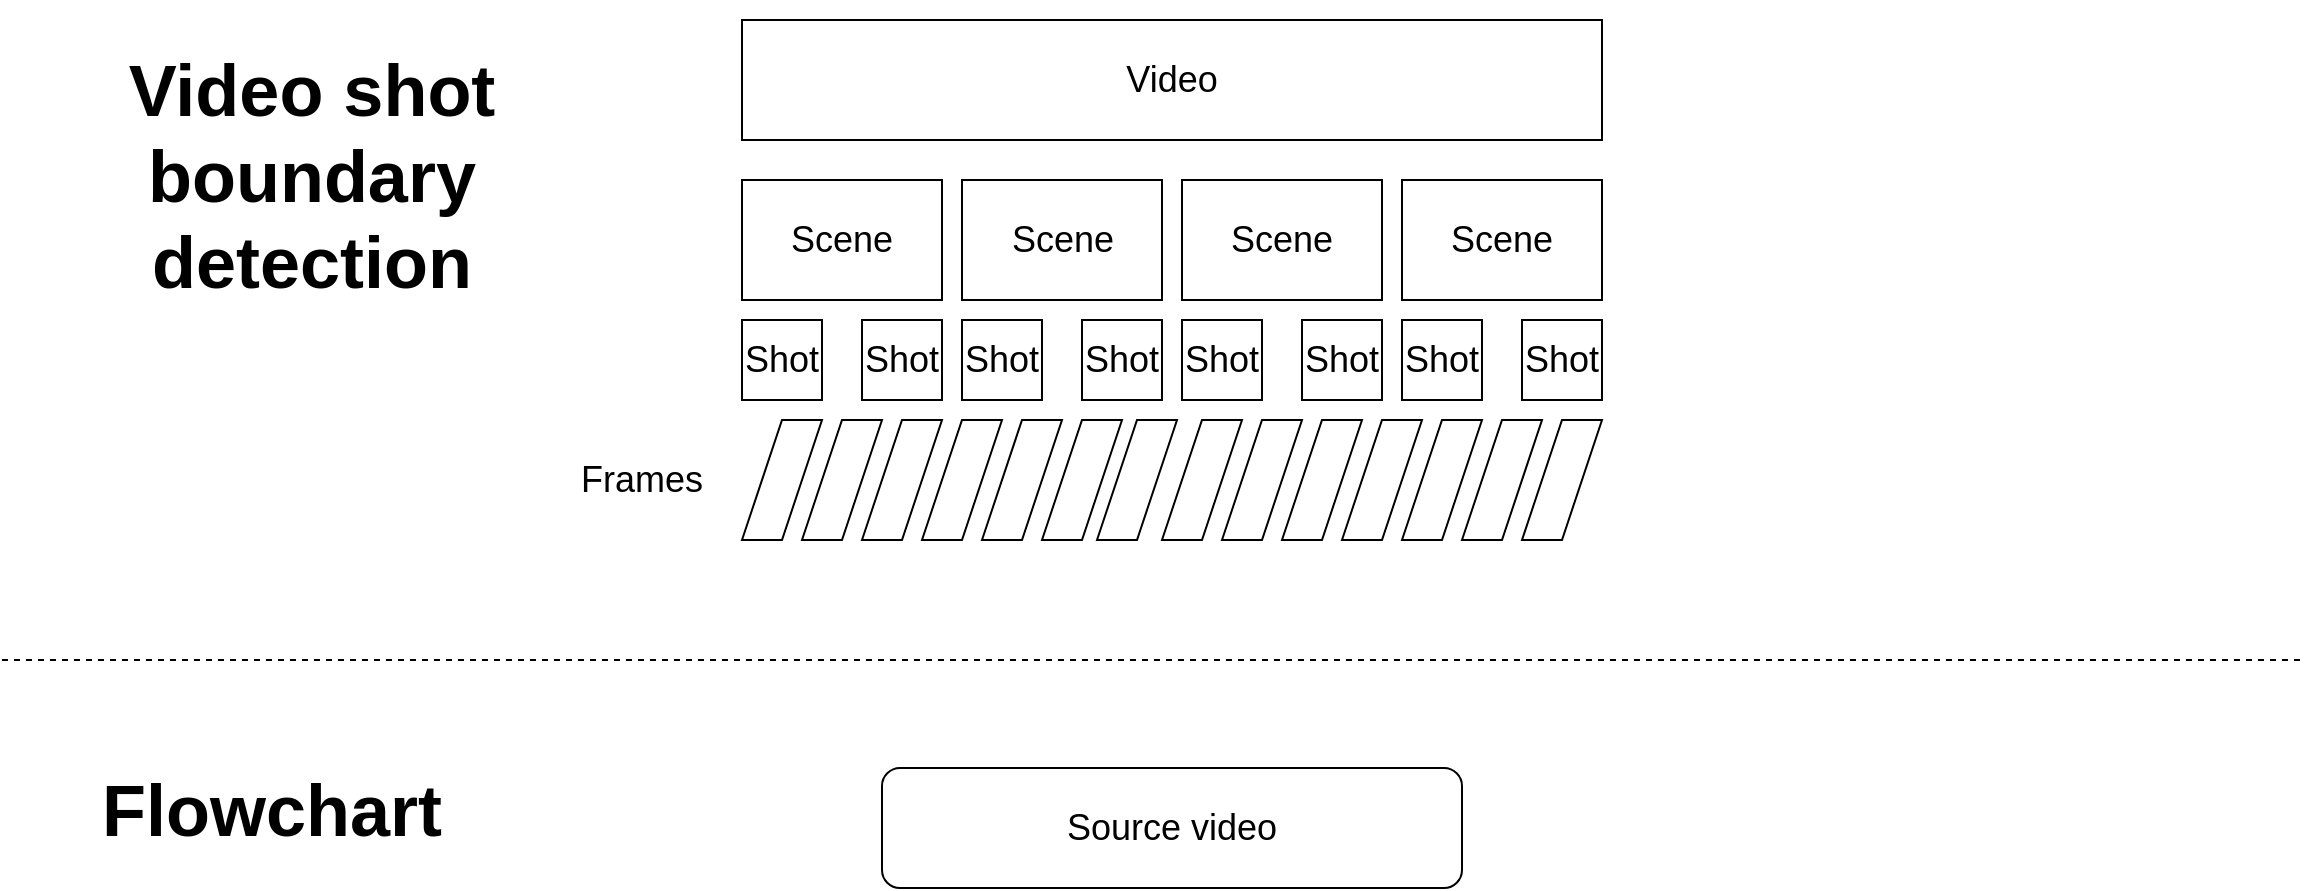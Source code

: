 <mxfile version="14.9.9" type="github">
  <diagram id="C5RBs43oDa-KdzZeNtuy" name="Page-1">
    <mxGraphModel dx="2062" dy="1082" grid="1" gridSize="10" guides="1" tooltips="1" connect="1" arrows="1" fold="1" page="1" pageScale="1" pageWidth="1169" pageHeight="827" math="0" shadow="0">
      <root>
        <mxCell id="WIyWlLk6GJQsqaUBKTNV-0" />
        <mxCell id="WIyWlLk6GJQsqaUBKTNV-1" parent="WIyWlLk6GJQsqaUBKTNV-0" />
        <mxCell id="sB9BEigtqDO6jK4cRqFz-11" value="" style="rounded=0;whiteSpace=wrap;html=1;" vertex="1" parent="WIyWlLk6GJQsqaUBKTNV-1">
          <mxGeometry x="370" y="40" width="430" height="60" as="geometry" />
        </mxCell>
        <mxCell id="sB9BEigtqDO6jK4cRqFz-13" value="" style="rounded=0;whiteSpace=wrap;html=1;" vertex="1" parent="WIyWlLk6GJQsqaUBKTNV-1">
          <mxGeometry x="370" y="120" width="100" height="60" as="geometry" />
        </mxCell>
        <mxCell id="sB9BEigtqDO6jK4cRqFz-14" value="" style="rounded=0;whiteSpace=wrap;html=1;" vertex="1" parent="WIyWlLk6GJQsqaUBKTNV-1">
          <mxGeometry x="590" y="120" width="100" height="60" as="geometry" />
        </mxCell>
        <mxCell id="sB9BEigtqDO6jK4cRqFz-15" value="" style="rounded=0;whiteSpace=wrap;html=1;" vertex="1" parent="WIyWlLk6GJQsqaUBKTNV-1">
          <mxGeometry x="700" y="120" width="100" height="60" as="geometry" />
        </mxCell>
        <mxCell id="sB9BEigtqDO6jK4cRqFz-16" value="" style="rounded=0;whiteSpace=wrap;html=1;" vertex="1" parent="WIyWlLk6GJQsqaUBKTNV-1">
          <mxGeometry x="480" y="120" width="100" height="60" as="geometry" />
        </mxCell>
        <mxCell id="sB9BEigtqDO6jK4cRqFz-18" value="Video" style="text;html=1;strokeColor=none;fillColor=none;align=center;verticalAlign=middle;whiteSpace=wrap;rounded=0;fontSize=18;" vertex="1" parent="WIyWlLk6GJQsqaUBKTNV-1">
          <mxGeometry x="540" y="60" width="90" height="20" as="geometry" />
        </mxCell>
        <mxCell id="sB9BEigtqDO6jK4cRqFz-19" value="Scene" style="text;html=1;strokeColor=none;fillColor=none;align=center;verticalAlign=middle;whiteSpace=wrap;rounded=0;fontSize=18;" vertex="1" parent="WIyWlLk6GJQsqaUBKTNV-1">
          <mxGeometry x="400" y="140" width="40" height="20" as="geometry" />
        </mxCell>
        <mxCell id="sB9BEigtqDO6jK4cRqFz-22" value="Scene" style="text;html=1;strokeColor=none;fillColor=none;align=center;verticalAlign=middle;whiteSpace=wrap;rounded=0;fontSize=18;" vertex="1" parent="WIyWlLk6GJQsqaUBKTNV-1">
          <mxGeometry x="512.5" y="140" width="35" height="20" as="geometry" />
        </mxCell>
        <mxCell id="sB9BEigtqDO6jK4cRqFz-23" value="Scene" style="text;html=1;strokeColor=none;fillColor=none;align=center;verticalAlign=middle;whiteSpace=wrap;rounded=0;fontSize=18;" vertex="1" parent="WIyWlLk6GJQsqaUBKTNV-1">
          <mxGeometry x="620" y="140" width="40" height="20" as="geometry" />
        </mxCell>
        <mxCell id="sB9BEigtqDO6jK4cRqFz-24" value="Scene" style="text;html=1;strokeColor=none;fillColor=none;align=center;verticalAlign=middle;whiteSpace=wrap;rounded=0;fontSize=18;" vertex="1" parent="WIyWlLk6GJQsqaUBKTNV-1">
          <mxGeometry x="730" y="140" width="40" height="20" as="geometry" />
        </mxCell>
        <mxCell id="sB9BEigtqDO6jK4cRqFz-31" value="" style="whiteSpace=wrap;html=1;aspect=fixed;fontSize=18;" vertex="1" parent="WIyWlLk6GJQsqaUBKTNV-1">
          <mxGeometry x="370" y="190" width="40" height="40" as="geometry" />
        </mxCell>
        <mxCell id="sB9BEigtqDO6jK4cRqFz-32" value="" style="whiteSpace=wrap;html=1;aspect=fixed;fontSize=18;" vertex="1" parent="WIyWlLk6GJQsqaUBKTNV-1">
          <mxGeometry x="430" y="190" width="40" height="40" as="geometry" />
        </mxCell>
        <mxCell id="sB9BEigtqDO6jK4cRqFz-34" value="" style="whiteSpace=wrap;html=1;aspect=fixed;fontSize=18;" vertex="1" parent="WIyWlLk6GJQsqaUBKTNV-1">
          <mxGeometry x="480" y="190" width="40" height="40" as="geometry" />
        </mxCell>
        <mxCell id="sB9BEigtqDO6jK4cRqFz-35" value="" style="whiteSpace=wrap;html=1;aspect=fixed;fontSize=18;" vertex="1" parent="WIyWlLk6GJQsqaUBKTNV-1">
          <mxGeometry x="540" y="190" width="40" height="40" as="geometry" />
        </mxCell>
        <mxCell id="sB9BEigtqDO6jK4cRqFz-36" value="" style="whiteSpace=wrap;html=1;aspect=fixed;fontSize=18;" vertex="1" parent="WIyWlLk6GJQsqaUBKTNV-1">
          <mxGeometry x="590" y="190" width="40" height="40" as="geometry" />
        </mxCell>
        <mxCell id="sB9BEigtqDO6jK4cRqFz-37" value="" style="whiteSpace=wrap;html=1;aspect=fixed;fontSize=18;" vertex="1" parent="WIyWlLk6GJQsqaUBKTNV-1">
          <mxGeometry x="650" y="190" width="40" height="40" as="geometry" />
        </mxCell>
        <mxCell id="sB9BEigtqDO6jK4cRqFz-38" value="" style="whiteSpace=wrap;html=1;aspect=fixed;fontSize=18;" vertex="1" parent="WIyWlLk6GJQsqaUBKTNV-1">
          <mxGeometry x="700" y="190" width="40" height="40" as="geometry" />
        </mxCell>
        <mxCell id="sB9BEigtqDO6jK4cRqFz-39" value="" style="whiteSpace=wrap;html=1;aspect=fixed;fontSize=18;" vertex="1" parent="WIyWlLk6GJQsqaUBKTNV-1">
          <mxGeometry x="760" y="190" width="40" height="40" as="geometry" />
        </mxCell>
        <mxCell id="sB9BEigtqDO6jK4cRqFz-40" value="Shot" style="text;html=1;strokeColor=none;fillColor=none;align=center;verticalAlign=middle;whiteSpace=wrap;rounded=0;fontSize=18;" vertex="1" parent="WIyWlLk6GJQsqaUBKTNV-1">
          <mxGeometry x="760" y="200" width="40" height="20" as="geometry" />
        </mxCell>
        <mxCell id="sB9BEigtqDO6jK4cRqFz-41" value="Shot" style="text;html=1;strokeColor=none;fillColor=none;align=center;verticalAlign=middle;whiteSpace=wrap;rounded=0;fontSize=18;" vertex="1" parent="WIyWlLk6GJQsqaUBKTNV-1">
          <mxGeometry x="700" y="200" width="40" height="20" as="geometry" />
        </mxCell>
        <mxCell id="sB9BEigtqDO6jK4cRqFz-42" value="Shot" style="text;html=1;strokeColor=none;fillColor=none;align=center;verticalAlign=middle;whiteSpace=wrap;rounded=0;fontSize=18;" vertex="1" parent="WIyWlLk6GJQsqaUBKTNV-1">
          <mxGeometry x="650" y="200" width="40" height="20" as="geometry" />
        </mxCell>
        <mxCell id="sB9BEigtqDO6jK4cRqFz-43" value="Shot" style="text;html=1;strokeColor=none;fillColor=none;align=center;verticalAlign=middle;whiteSpace=wrap;rounded=0;fontSize=18;" vertex="1" parent="WIyWlLk6GJQsqaUBKTNV-1">
          <mxGeometry x="590" y="200" width="40" height="20" as="geometry" />
        </mxCell>
        <mxCell id="sB9BEigtqDO6jK4cRqFz-44" value="Shot" style="text;html=1;strokeColor=none;fillColor=none;align=center;verticalAlign=middle;whiteSpace=wrap;rounded=0;fontSize=18;" vertex="1" parent="WIyWlLk6GJQsqaUBKTNV-1">
          <mxGeometry x="540" y="200" width="40" height="20" as="geometry" />
        </mxCell>
        <mxCell id="sB9BEigtqDO6jK4cRqFz-45" value="Shot" style="text;html=1;strokeColor=none;fillColor=none;align=center;verticalAlign=middle;whiteSpace=wrap;rounded=0;fontSize=18;" vertex="1" parent="WIyWlLk6GJQsqaUBKTNV-1">
          <mxGeometry x="480" y="200" width="40" height="20" as="geometry" />
        </mxCell>
        <mxCell id="sB9BEigtqDO6jK4cRqFz-46" value="Shot" style="text;html=1;strokeColor=none;fillColor=none;align=center;verticalAlign=middle;whiteSpace=wrap;rounded=0;fontSize=18;" vertex="1" parent="WIyWlLk6GJQsqaUBKTNV-1">
          <mxGeometry x="430" y="200" width="40" height="20" as="geometry" />
        </mxCell>
        <mxCell id="sB9BEigtqDO6jK4cRqFz-47" value="Shot" style="text;html=1;strokeColor=none;fillColor=none;align=center;verticalAlign=middle;whiteSpace=wrap;rounded=0;fontSize=18;" vertex="1" parent="WIyWlLk6GJQsqaUBKTNV-1">
          <mxGeometry x="370" y="200" width="40" height="20" as="geometry" />
        </mxCell>
        <mxCell id="sB9BEigtqDO6jK4cRqFz-51" value="" style="shape=parallelogram;perimeter=parallelogramPerimeter;whiteSpace=wrap;html=1;fixedSize=1;fontSize=18;" vertex="1" parent="WIyWlLk6GJQsqaUBKTNV-1">
          <mxGeometry x="370" y="240" width="40" height="60" as="geometry" />
        </mxCell>
        <mxCell id="sB9BEigtqDO6jK4cRqFz-52" value="" style="shape=parallelogram;perimeter=parallelogramPerimeter;whiteSpace=wrap;html=1;fixedSize=1;fontSize=18;" vertex="1" parent="WIyWlLk6GJQsqaUBKTNV-1">
          <mxGeometry x="400" y="240" width="40" height="60" as="geometry" />
        </mxCell>
        <mxCell id="sB9BEigtqDO6jK4cRqFz-53" value="" style="shape=parallelogram;perimeter=parallelogramPerimeter;whiteSpace=wrap;html=1;fixedSize=1;fontSize=18;" vertex="1" parent="WIyWlLk6GJQsqaUBKTNV-1">
          <mxGeometry x="430" y="240" width="40" height="60" as="geometry" />
        </mxCell>
        <mxCell id="sB9BEigtqDO6jK4cRqFz-54" value="" style="shape=parallelogram;perimeter=parallelogramPerimeter;whiteSpace=wrap;html=1;fixedSize=1;fontSize=18;" vertex="1" parent="WIyWlLk6GJQsqaUBKTNV-1">
          <mxGeometry x="460" y="240" width="40" height="60" as="geometry" />
        </mxCell>
        <mxCell id="sB9BEigtqDO6jK4cRqFz-55" value="" style="shape=parallelogram;perimeter=parallelogramPerimeter;whiteSpace=wrap;html=1;fixedSize=1;fontSize=18;" vertex="1" parent="WIyWlLk6GJQsqaUBKTNV-1">
          <mxGeometry x="490" y="240" width="40" height="60" as="geometry" />
        </mxCell>
        <mxCell id="sB9BEigtqDO6jK4cRqFz-56" value="" style="shape=parallelogram;perimeter=parallelogramPerimeter;whiteSpace=wrap;html=1;fixedSize=1;fontSize=18;" vertex="1" parent="WIyWlLk6GJQsqaUBKTNV-1">
          <mxGeometry x="520" y="240" width="40" height="60" as="geometry" />
        </mxCell>
        <mxCell id="sB9BEigtqDO6jK4cRqFz-57" value="" style="shape=parallelogram;perimeter=parallelogramPerimeter;whiteSpace=wrap;html=1;fixedSize=1;fontSize=18;" vertex="1" parent="WIyWlLk6GJQsqaUBKTNV-1">
          <mxGeometry x="547.5" y="240" width="40" height="60" as="geometry" />
        </mxCell>
        <mxCell id="sB9BEigtqDO6jK4cRqFz-58" value="" style="shape=parallelogram;perimeter=parallelogramPerimeter;whiteSpace=wrap;html=1;fixedSize=1;fontSize=18;" vertex="1" parent="WIyWlLk6GJQsqaUBKTNV-1">
          <mxGeometry x="580" y="240" width="40" height="60" as="geometry" />
        </mxCell>
        <mxCell id="sB9BEigtqDO6jK4cRqFz-59" value="" style="shape=parallelogram;perimeter=parallelogramPerimeter;whiteSpace=wrap;html=1;fixedSize=1;fontSize=18;" vertex="1" parent="WIyWlLk6GJQsqaUBKTNV-1">
          <mxGeometry x="610" y="240" width="40" height="60" as="geometry" />
        </mxCell>
        <mxCell id="sB9BEigtqDO6jK4cRqFz-60" value="" style="shape=parallelogram;perimeter=parallelogramPerimeter;whiteSpace=wrap;html=1;fixedSize=1;fontSize=18;" vertex="1" parent="WIyWlLk6GJQsqaUBKTNV-1">
          <mxGeometry x="640" y="240" width="40" height="60" as="geometry" />
        </mxCell>
        <mxCell id="sB9BEigtqDO6jK4cRqFz-61" value="" style="shape=parallelogram;perimeter=parallelogramPerimeter;whiteSpace=wrap;html=1;fixedSize=1;fontSize=18;" vertex="1" parent="WIyWlLk6GJQsqaUBKTNV-1">
          <mxGeometry x="670" y="240" width="40" height="60" as="geometry" />
        </mxCell>
        <mxCell id="sB9BEigtqDO6jK4cRqFz-62" value="" style="shape=parallelogram;perimeter=parallelogramPerimeter;whiteSpace=wrap;html=1;fixedSize=1;fontSize=18;" vertex="1" parent="WIyWlLk6GJQsqaUBKTNV-1">
          <mxGeometry x="700" y="240" width="40" height="60" as="geometry" />
        </mxCell>
        <mxCell id="sB9BEigtqDO6jK4cRqFz-63" value="" style="shape=parallelogram;perimeter=parallelogramPerimeter;whiteSpace=wrap;html=1;fixedSize=1;fontSize=18;" vertex="1" parent="WIyWlLk6GJQsqaUBKTNV-1">
          <mxGeometry x="730" y="240" width="40" height="60" as="geometry" />
        </mxCell>
        <mxCell id="sB9BEigtqDO6jK4cRqFz-64" value="" style="shape=parallelogram;perimeter=parallelogramPerimeter;whiteSpace=wrap;html=1;fixedSize=1;fontSize=18;" vertex="1" parent="WIyWlLk6GJQsqaUBKTNV-1">
          <mxGeometry x="760" y="240" width="40" height="60" as="geometry" />
        </mxCell>
        <mxCell id="sB9BEigtqDO6jK4cRqFz-69" value="Frames" style="text;html=1;strokeColor=none;fillColor=none;align=center;verticalAlign=middle;whiteSpace=wrap;rounded=0;fontSize=18;" vertex="1" parent="WIyWlLk6GJQsqaUBKTNV-1">
          <mxGeometry x="300" y="260" width="40" height="20" as="geometry" />
        </mxCell>
        <mxCell id="sB9BEigtqDO6jK4cRqFz-70" value="&lt;h1&gt;Video shot boundary detection&lt;br&gt;&lt;/h1&gt;" style="text;html=1;strokeColor=none;fillColor=none;spacing=5;spacingTop=-20;whiteSpace=wrap;overflow=hidden;rounded=0;fontSize=18;verticalAlign=top;align=center;" vertex="1" parent="WIyWlLk6GJQsqaUBKTNV-1">
          <mxGeometry x="30" y="40" width="250" height="150" as="geometry" />
        </mxCell>
        <mxCell id="sB9BEigtqDO6jK4cRqFz-72" value="" style="rounded=1;whiteSpace=wrap;html=1;fontSize=18;align=center;verticalAlign=top;" vertex="1" parent="WIyWlLk6GJQsqaUBKTNV-1">
          <mxGeometry x="440" y="414" width="290" height="60" as="geometry" />
        </mxCell>
        <mxCell id="sB9BEigtqDO6jK4cRqFz-73" value="" style="endArrow=none;dashed=1;html=1;fontSize=18;" edge="1" parent="WIyWlLk6GJQsqaUBKTNV-1">
          <mxGeometry width="50" height="50" relative="1" as="geometry">
            <mxPoint y="360" as="sourcePoint" />
            <mxPoint x="1150" y="360" as="targetPoint" />
          </mxGeometry>
        </mxCell>
        <mxCell id="sB9BEigtqDO6jK4cRqFz-74" value="&lt;h1&gt;Flowchart&lt;/h1&gt;" style="text;html=1;strokeColor=none;fillColor=none;spacing=5;spacingTop=-20;whiteSpace=wrap;overflow=hidden;rounded=0;fontSize=18;align=center;verticalAlign=top;" vertex="1" parent="WIyWlLk6GJQsqaUBKTNV-1">
          <mxGeometry x="40" y="400" width="190" height="70" as="geometry" />
        </mxCell>
        <mxCell id="sB9BEigtqDO6jK4cRqFz-75" value="Source video" style="text;html=1;strokeColor=none;fillColor=none;align=center;verticalAlign=middle;whiteSpace=wrap;rounded=0;fontSize=18;" vertex="1" parent="WIyWlLk6GJQsqaUBKTNV-1">
          <mxGeometry x="500" y="434" width="170" height="20" as="geometry" />
        </mxCell>
      </root>
    </mxGraphModel>
  </diagram>
</mxfile>
